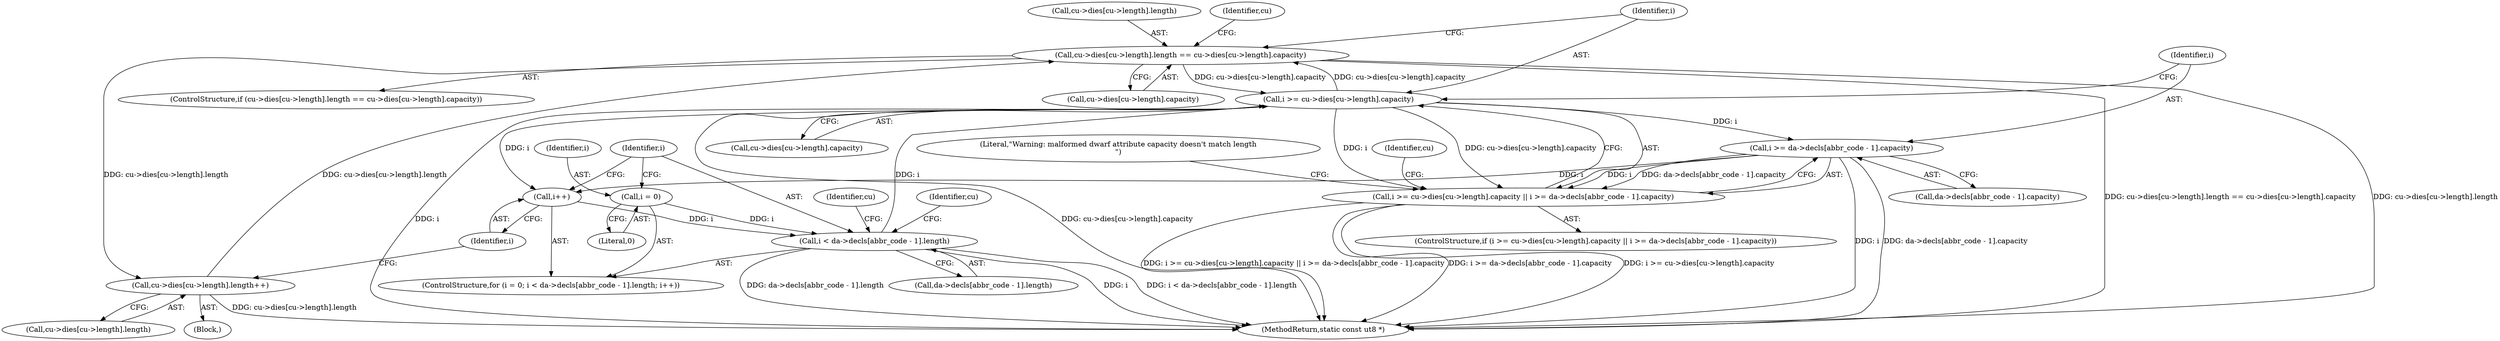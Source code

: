 digraph "0_radare2_bd1bab05083d80464fea854bf4b5c49aaf1b8401@pointer" {
"1000278" [label="(Call,cu->dies[cu->length].length == cu->dies[cu->length].capacity)"];
"1000450" [label="(Call,cu->dies[cu->length].length++)"];
"1000278" [label="(Call,cu->dies[cu->length].length == cu->dies[cu->length].capacity)"];
"1000309" [label="(Call,i >= cu->dies[cu->length].capacity)"];
"1000263" [label="(Call,i < da->decls[abbr_code - 1].length)"];
"1000274" [label="(Call,i++)"];
"1000320" [label="(Call,i >= da->decls[abbr_code - 1].capacity)"];
"1000260" [label="(Call,i = 0)"];
"1000308" [label="(Call,i >= cu->dies[cu->length].capacity || i >= da->decls[abbr_code - 1].capacity)"];
"1000341" [label="(Identifier,cu)"];
"1000322" [label="(Call,da->decls[abbr_code - 1].capacity)"];
"1000274" [label="(Call,i++)"];
"1000321" [label="(Identifier,i)"];
"1000264" [label="(Identifier,i)"];
"1000310" [label="(Identifier,i)"];
"1000311" [label="(Call,cu->dies[cu->length].capacity)"];
"1000265" [label="(Call,da->decls[abbr_code - 1].length)"];
"1000282" [label="(Identifier,cu)"];
"1000466" [label="(MethodReturn,static const ut8 *)"];
"1000320" [label="(Call,i >= da->decls[abbr_code - 1].capacity)"];
"1000307" [label="(ControlStructure,if (i >= cu->dies[cu->length].capacity || i >= da->decls[abbr_code - 1].capacity))"];
"1000462" [label="(Identifier,cu)"];
"1000451" [label="(Call,cu->dies[cu->length].length)"];
"1000333" [label="(Literal,\"Warning: malformed dwarf attribute capacity doesn't match length\n\")"];
"1000288" [label="(Call,cu->dies[cu->length].capacity)"];
"1000263" [label="(Call,i < da->decls[abbr_code - 1].length)"];
"1000262" [label="(Literal,0)"];
"1000276" [label="(Block,)"];
"1000450" [label="(Call,cu->dies[cu->length].length++)"];
"1000260" [label="(Call,i = 0)"];
"1000308" [label="(Call,i >= cu->dies[cu->length].capacity || i >= da->decls[abbr_code - 1].capacity)"];
"1000302" [label="(Identifier,cu)"];
"1000275" [label="(Identifier,i)"];
"1000259" [label="(ControlStructure,for (i = 0; i < da->decls[abbr_code - 1].length; i++))"];
"1000278" [label="(Call,cu->dies[cu->length].length == cu->dies[cu->length].capacity)"];
"1000261" [label="(Identifier,i)"];
"1000279" [label="(Call,cu->dies[cu->length].length)"];
"1000277" [label="(ControlStructure,if (cu->dies[cu->length].length == cu->dies[cu->length].capacity))"];
"1000309" [label="(Call,i >= cu->dies[cu->length].capacity)"];
"1000278" -> "1000277"  [label="AST: "];
"1000278" -> "1000288"  [label="CFG: "];
"1000279" -> "1000278"  [label="AST: "];
"1000288" -> "1000278"  [label="AST: "];
"1000302" -> "1000278"  [label="CFG: "];
"1000310" -> "1000278"  [label="CFG: "];
"1000278" -> "1000466"  [label="DDG: cu->dies[cu->length].length == cu->dies[cu->length].capacity"];
"1000278" -> "1000466"  [label="DDG: cu->dies[cu->length].length"];
"1000450" -> "1000278"  [label="DDG: cu->dies[cu->length].length"];
"1000309" -> "1000278"  [label="DDG: cu->dies[cu->length].capacity"];
"1000278" -> "1000309"  [label="DDG: cu->dies[cu->length].capacity"];
"1000278" -> "1000450"  [label="DDG: cu->dies[cu->length].length"];
"1000450" -> "1000276"  [label="AST: "];
"1000450" -> "1000451"  [label="CFG: "];
"1000451" -> "1000450"  [label="AST: "];
"1000275" -> "1000450"  [label="CFG: "];
"1000450" -> "1000466"  [label="DDG: cu->dies[cu->length].length"];
"1000309" -> "1000308"  [label="AST: "];
"1000309" -> "1000311"  [label="CFG: "];
"1000310" -> "1000309"  [label="AST: "];
"1000311" -> "1000309"  [label="AST: "];
"1000321" -> "1000309"  [label="CFG: "];
"1000308" -> "1000309"  [label="CFG: "];
"1000309" -> "1000466"  [label="DDG: i"];
"1000309" -> "1000466"  [label="DDG: cu->dies[cu->length].capacity"];
"1000309" -> "1000274"  [label="DDG: i"];
"1000309" -> "1000308"  [label="DDG: i"];
"1000309" -> "1000308"  [label="DDG: cu->dies[cu->length].capacity"];
"1000263" -> "1000309"  [label="DDG: i"];
"1000309" -> "1000320"  [label="DDG: i"];
"1000263" -> "1000259"  [label="AST: "];
"1000263" -> "1000265"  [label="CFG: "];
"1000264" -> "1000263"  [label="AST: "];
"1000265" -> "1000263"  [label="AST: "];
"1000282" -> "1000263"  [label="CFG: "];
"1000462" -> "1000263"  [label="CFG: "];
"1000263" -> "1000466"  [label="DDG: da->decls[abbr_code - 1].length"];
"1000263" -> "1000466"  [label="DDG: i"];
"1000263" -> "1000466"  [label="DDG: i < da->decls[abbr_code - 1].length"];
"1000274" -> "1000263"  [label="DDG: i"];
"1000260" -> "1000263"  [label="DDG: i"];
"1000274" -> "1000259"  [label="AST: "];
"1000274" -> "1000275"  [label="CFG: "];
"1000275" -> "1000274"  [label="AST: "];
"1000264" -> "1000274"  [label="CFG: "];
"1000320" -> "1000274"  [label="DDG: i"];
"1000320" -> "1000308"  [label="AST: "];
"1000320" -> "1000322"  [label="CFG: "];
"1000321" -> "1000320"  [label="AST: "];
"1000322" -> "1000320"  [label="AST: "];
"1000308" -> "1000320"  [label="CFG: "];
"1000320" -> "1000466"  [label="DDG: da->decls[abbr_code - 1].capacity"];
"1000320" -> "1000466"  [label="DDG: i"];
"1000320" -> "1000308"  [label="DDG: i"];
"1000320" -> "1000308"  [label="DDG: da->decls[abbr_code - 1].capacity"];
"1000260" -> "1000259"  [label="AST: "];
"1000260" -> "1000262"  [label="CFG: "];
"1000261" -> "1000260"  [label="AST: "];
"1000262" -> "1000260"  [label="AST: "];
"1000264" -> "1000260"  [label="CFG: "];
"1000308" -> "1000307"  [label="AST: "];
"1000333" -> "1000308"  [label="CFG: "];
"1000341" -> "1000308"  [label="CFG: "];
"1000308" -> "1000466"  [label="DDG: i >= cu->dies[cu->length].capacity"];
"1000308" -> "1000466"  [label="DDG: i >= da->decls[abbr_code - 1].capacity"];
"1000308" -> "1000466"  [label="DDG: i >= cu->dies[cu->length].capacity || i >= da->decls[abbr_code - 1].capacity"];
}
